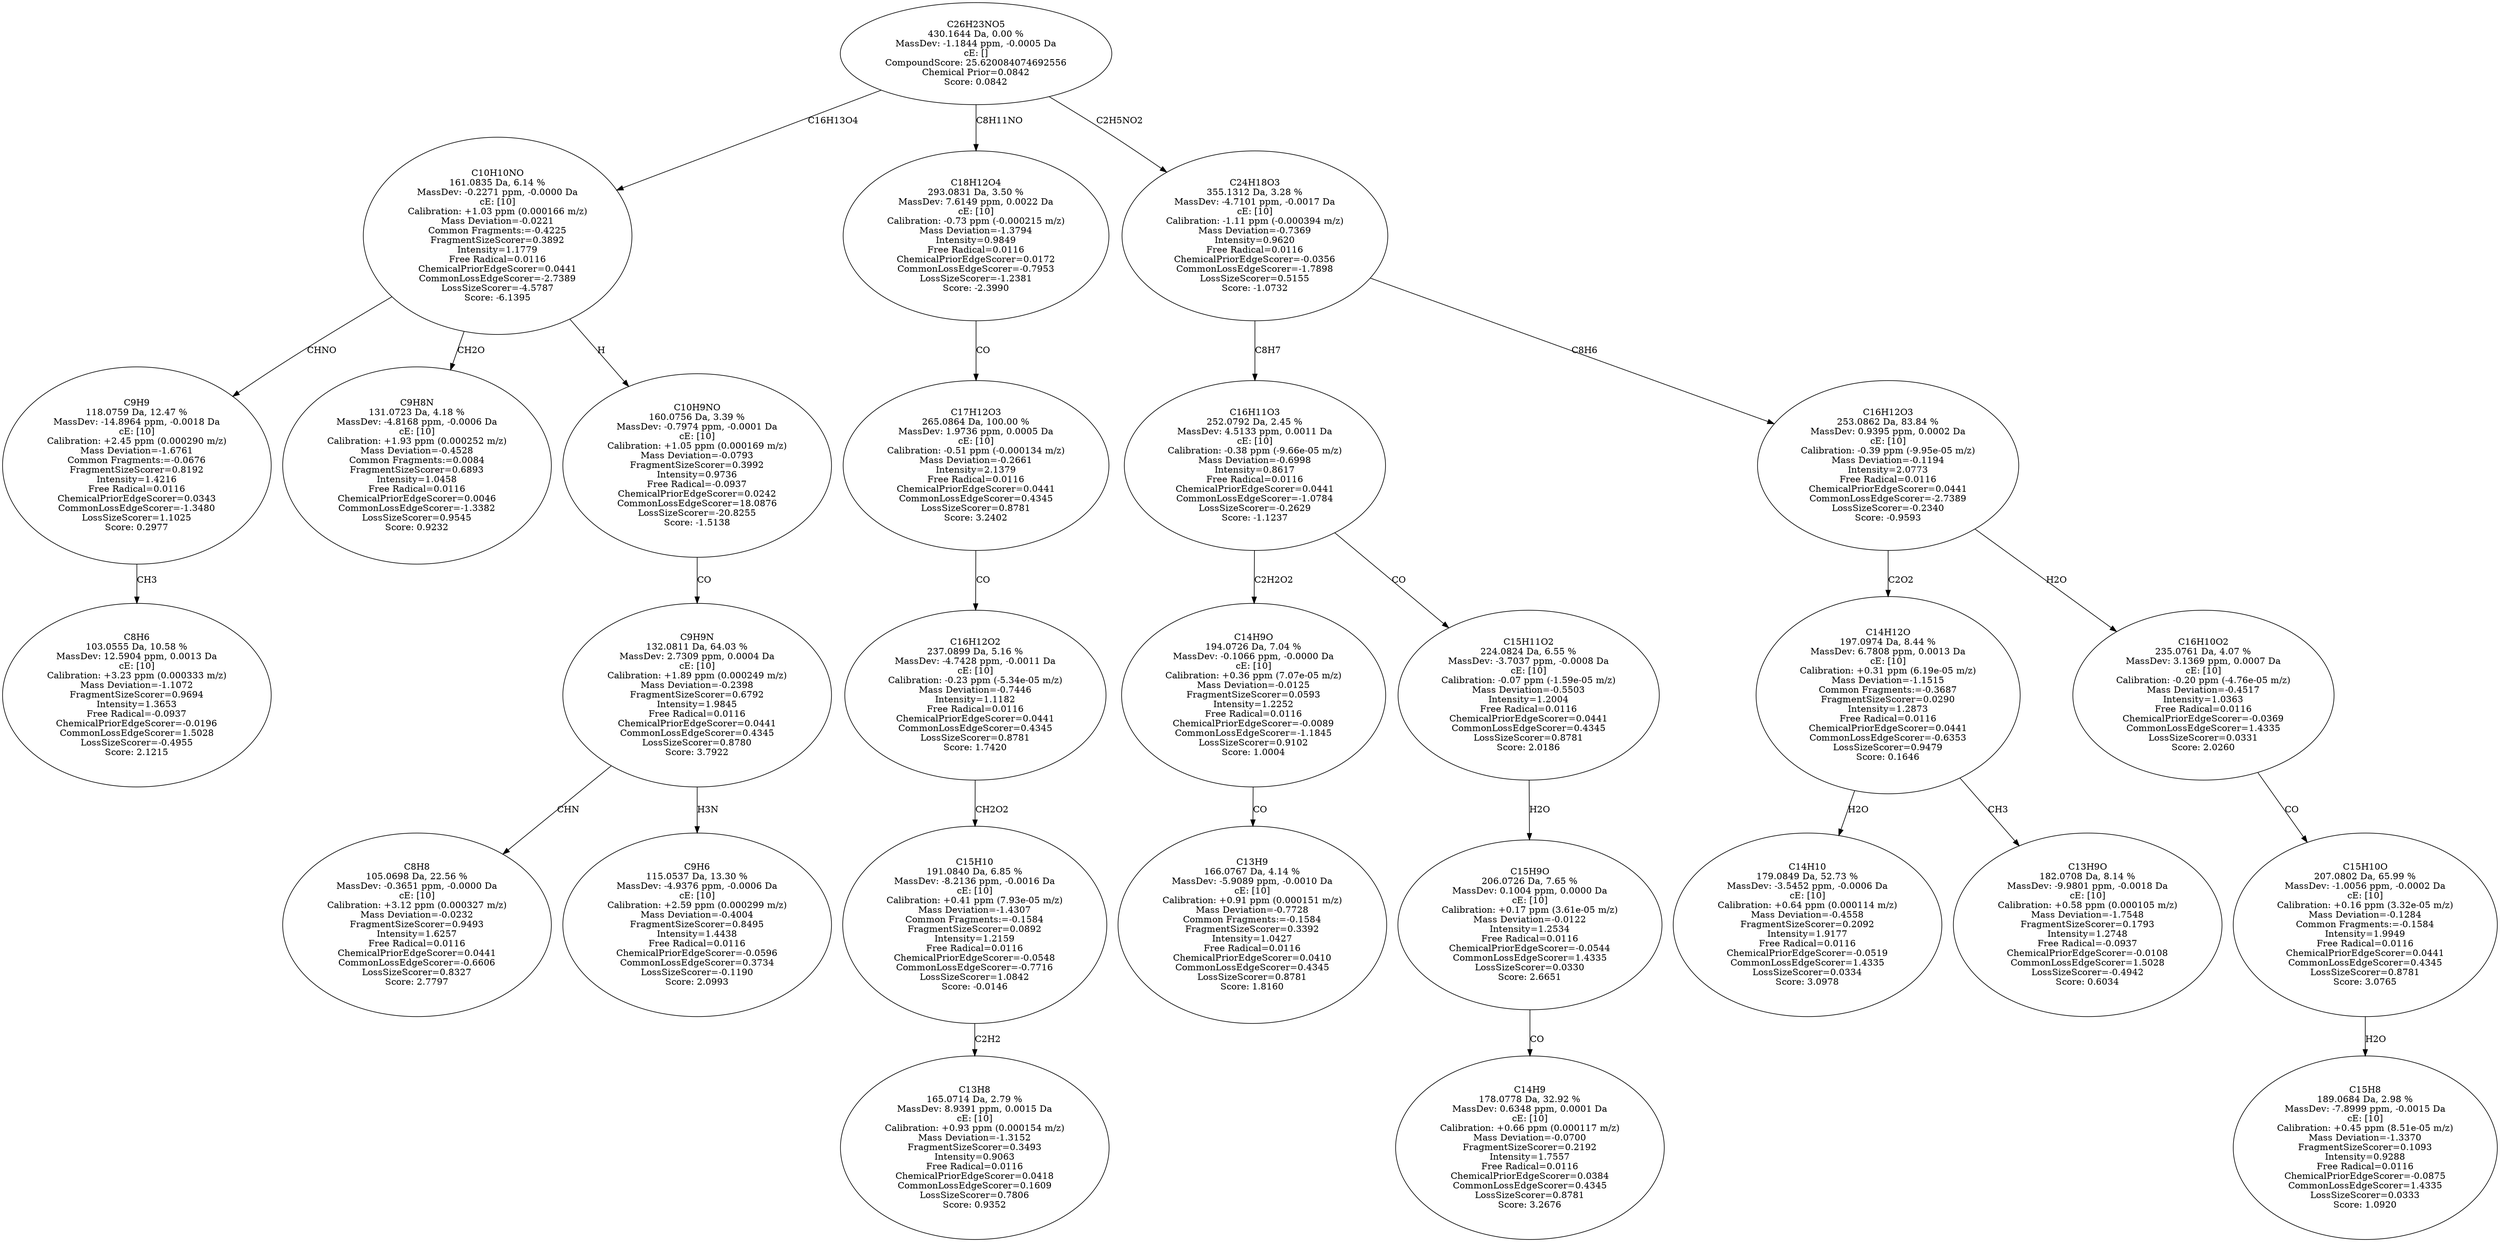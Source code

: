 strict digraph {
v1 [label="C8H6\n103.0555 Da, 10.58 %\nMassDev: 12.5904 ppm, 0.0013 Da\ncE: [10]\nCalibration: +3.23 ppm (0.000333 m/z)\nMass Deviation=-1.1072\nFragmentSizeScorer=0.9694\nIntensity=1.3653\nFree Radical=-0.0937\nChemicalPriorEdgeScorer=-0.0196\nCommonLossEdgeScorer=1.5028\nLossSizeScorer=-0.4955\nScore: 2.1215"];
v2 [label="C9H9\n118.0759 Da, 12.47 %\nMassDev: -14.8964 ppm, -0.0018 Da\ncE: [10]\nCalibration: +2.45 ppm (0.000290 m/z)\nMass Deviation=-1.6761\nCommon Fragments:=-0.0676\nFragmentSizeScorer=0.8192\nIntensity=1.4216\nFree Radical=0.0116\nChemicalPriorEdgeScorer=0.0343\nCommonLossEdgeScorer=-1.3480\nLossSizeScorer=1.1025\nScore: 0.2977"];
v3 [label="C9H8N\n131.0723 Da, 4.18 %\nMassDev: -4.8168 ppm, -0.0006 Da\ncE: [10]\nCalibration: +1.93 ppm (0.000252 m/z)\nMass Deviation=-0.4528\nCommon Fragments:=0.0084\nFragmentSizeScorer=0.6893\nIntensity=1.0458\nFree Radical=0.0116\nChemicalPriorEdgeScorer=0.0046\nCommonLossEdgeScorer=-1.3382\nLossSizeScorer=0.9545\nScore: 0.9232"];
v4 [label="C8H8\n105.0698 Da, 22.56 %\nMassDev: -0.3651 ppm, -0.0000 Da\ncE: [10]\nCalibration: +3.12 ppm (0.000327 m/z)\nMass Deviation=-0.0232\nFragmentSizeScorer=0.9493\nIntensity=1.6257\nFree Radical=0.0116\nChemicalPriorEdgeScorer=0.0441\nCommonLossEdgeScorer=-0.6606\nLossSizeScorer=0.8327\nScore: 2.7797"];
v5 [label="C9H6\n115.0537 Da, 13.30 %\nMassDev: -4.9376 ppm, -0.0006 Da\ncE: [10]\nCalibration: +2.59 ppm (0.000299 m/z)\nMass Deviation=-0.4004\nFragmentSizeScorer=0.8495\nIntensity=1.4438\nFree Radical=0.0116\nChemicalPriorEdgeScorer=-0.0596\nCommonLossEdgeScorer=0.3734\nLossSizeScorer=-0.1190\nScore: 2.0993"];
v6 [label="C9H9N\n132.0811 Da, 64.03 %\nMassDev: 2.7309 ppm, 0.0004 Da\ncE: [10]\nCalibration: +1.89 ppm (0.000249 m/z)\nMass Deviation=-0.2398\nFragmentSizeScorer=0.6792\nIntensity=1.9845\nFree Radical=0.0116\nChemicalPriorEdgeScorer=0.0441\nCommonLossEdgeScorer=0.4345\nLossSizeScorer=0.8780\nScore: 3.7922"];
v7 [label="C10H9NO\n160.0756 Da, 3.39 %\nMassDev: -0.7974 ppm, -0.0001 Da\ncE: [10]\nCalibration: +1.05 ppm (0.000169 m/z)\nMass Deviation=-0.0793\nFragmentSizeScorer=0.3992\nIntensity=0.9736\nFree Radical=-0.0937\nChemicalPriorEdgeScorer=0.0242\nCommonLossEdgeScorer=18.0876\nLossSizeScorer=-20.8255\nScore: -1.5138"];
v8 [label="C10H10NO\n161.0835 Da, 6.14 %\nMassDev: -0.2271 ppm, -0.0000 Da\ncE: [10]\nCalibration: +1.03 ppm (0.000166 m/z)\nMass Deviation=-0.0221\nCommon Fragments:=-0.4225\nFragmentSizeScorer=0.3892\nIntensity=1.1779\nFree Radical=0.0116\nChemicalPriorEdgeScorer=0.0441\nCommonLossEdgeScorer=-2.7389\nLossSizeScorer=-4.5787\nScore: -6.1395"];
v9 [label="C13H8\n165.0714 Da, 2.79 %\nMassDev: 8.9391 ppm, 0.0015 Da\ncE: [10]\nCalibration: +0.93 ppm (0.000154 m/z)\nMass Deviation=-1.3152\nFragmentSizeScorer=0.3493\nIntensity=0.9063\nFree Radical=0.0116\nChemicalPriorEdgeScorer=0.0418\nCommonLossEdgeScorer=0.1609\nLossSizeScorer=0.7806\nScore: 0.9352"];
v10 [label="C15H10\n191.0840 Da, 6.85 %\nMassDev: -8.2136 ppm, -0.0016 Da\ncE: [10]\nCalibration: +0.41 ppm (7.93e-05 m/z)\nMass Deviation=-1.4307\nCommon Fragments:=-0.1584\nFragmentSizeScorer=0.0892\nIntensity=1.2159\nFree Radical=0.0116\nChemicalPriorEdgeScorer=-0.0548\nCommonLossEdgeScorer=-0.7716\nLossSizeScorer=1.0842\nScore: -0.0146"];
v11 [label="C16H12O2\n237.0899 Da, 5.16 %\nMassDev: -4.7428 ppm, -0.0011 Da\ncE: [10]\nCalibration: -0.23 ppm (-5.34e-05 m/z)\nMass Deviation=-0.7446\nIntensity=1.1182\nFree Radical=0.0116\nChemicalPriorEdgeScorer=0.0441\nCommonLossEdgeScorer=0.4345\nLossSizeScorer=0.8781\nScore: 1.7420"];
v12 [label="C17H12O3\n265.0864 Da, 100.00 %\nMassDev: 1.9736 ppm, 0.0005 Da\ncE: [10]\nCalibration: -0.51 ppm (-0.000134 m/z)\nMass Deviation=-0.2661\nIntensity=2.1379\nFree Radical=0.0116\nChemicalPriorEdgeScorer=0.0441\nCommonLossEdgeScorer=0.4345\nLossSizeScorer=0.8781\nScore: 3.2402"];
v13 [label="C18H12O4\n293.0831 Da, 3.50 %\nMassDev: 7.6149 ppm, 0.0022 Da\ncE: [10]\nCalibration: -0.73 ppm (-0.000215 m/z)\nMass Deviation=-1.3794\nIntensity=0.9849\nFree Radical=0.0116\nChemicalPriorEdgeScorer=0.0172\nCommonLossEdgeScorer=-0.7953\nLossSizeScorer=-1.2381\nScore: -2.3990"];
v14 [label="C13H9\n166.0767 Da, 4.14 %\nMassDev: -5.9089 ppm, -0.0010 Da\ncE: [10]\nCalibration: +0.91 ppm (0.000151 m/z)\nMass Deviation=-0.7728\nCommon Fragments:=-0.1584\nFragmentSizeScorer=0.3392\nIntensity=1.0427\nFree Radical=0.0116\nChemicalPriorEdgeScorer=0.0410\nCommonLossEdgeScorer=0.4345\nLossSizeScorer=0.8781\nScore: 1.8160"];
v15 [label="C14H9O\n194.0726 Da, 7.04 %\nMassDev: -0.1066 ppm, -0.0000 Da\ncE: [10]\nCalibration: +0.36 ppm (7.07e-05 m/z)\nMass Deviation=-0.0125\nFragmentSizeScorer=0.0593\nIntensity=1.2252\nFree Radical=0.0116\nChemicalPriorEdgeScorer=-0.0089\nCommonLossEdgeScorer=-1.1845\nLossSizeScorer=0.9102\nScore: 1.0004"];
v16 [label="C14H9\n178.0778 Da, 32.92 %\nMassDev: 0.6348 ppm, 0.0001 Da\ncE: [10]\nCalibration: +0.66 ppm (0.000117 m/z)\nMass Deviation=-0.0700\nFragmentSizeScorer=0.2192\nIntensity=1.7557\nFree Radical=0.0116\nChemicalPriorEdgeScorer=0.0384\nCommonLossEdgeScorer=0.4345\nLossSizeScorer=0.8781\nScore: 3.2676"];
v17 [label="C15H9O\n206.0726 Da, 7.65 %\nMassDev: 0.1004 ppm, 0.0000 Da\ncE: [10]\nCalibration: +0.17 ppm (3.61e-05 m/z)\nMass Deviation=-0.0122\nIntensity=1.2534\nFree Radical=0.0116\nChemicalPriorEdgeScorer=-0.0544\nCommonLossEdgeScorer=1.4335\nLossSizeScorer=0.0330\nScore: 2.6651"];
v18 [label="C15H11O2\n224.0824 Da, 6.55 %\nMassDev: -3.7037 ppm, -0.0008 Da\ncE: [10]\nCalibration: -0.07 ppm (-1.59e-05 m/z)\nMass Deviation=-0.5503\nIntensity=1.2004\nFree Radical=0.0116\nChemicalPriorEdgeScorer=0.0441\nCommonLossEdgeScorer=0.4345\nLossSizeScorer=0.8781\nScore: 2.0186"];
v19 [label="C16H11O3\n252.0792 Da, 2.45 %\nMassDev: 4.5133 ppm, 0.0011 Da\ncE: [10]\nCalibration: -0.38 ppm (-9.66e-05 m/z)\nMass Deviation=-0.6998\nIntensity=0.8617\nFree Radical=0.0116\nChemicalPriorEdgeScorer=0.0441\nCommonLossEdgeScorer=-1.0784\nLossSizeScorer=-0.2629\nScore: -1.1237"];
v20 [label="C14H10\n179.0849 Da, 52.73 %\nMassDev: -3.5452 ppm, -0.0006 Da\ncE: [10]\nCalibration: +0.64 ppm (0.000114 m/z)\nMass Deviation=-0.4558\nFragmentSizeScorer=0.2092\nIntensity=1.9177\nFree Radical=0.0116\nChemicalPriorEdgeScorer=-0.0519\nCommonLossEdgeScorer=1.4335\nLossSizeScorer=0.0334\nScore: 3.0978"];
v21 [label="C13H9O\n182.0708 Da, 8.14 %\nMassDev: -9.9801 ppm, -0.0018 Da\ncE: [10]\nCalibration: +0.58 ppm (0.000105 m/z)\nMass Deviation=-1.7548\nFragmentSizeScorer=0.1793\nIntensity=1.2748\nFree Radical=-0.0937\nChemicalPriorEdgeScorer=-0.0108\nCommonLossEdgeScorer=1.5028\nLossSizeScorer=-0.4942\nScore: 0.6034"];
v22 [label="C14H12O\n197.0974 Da, 8.44 %\nMassDev: 6.7808 ppm, 0.0013 Da\ncE: [10]\nCalibration: +0.31 ppm (6.19e-05 m/z)\nMass Deviation=-1.1515\nCommon Fragments:=-0.3687\nFragmentSizeScorer=0.0290\nIntensity=1.2873\nFree Radical=0.0116\nChemicalPriorEdgeScorer=0.0441\nCommonLossEdgeScorer=-0.6353\nLossSizeScorer=0.9479\nScore: 0.1646"];
v23 [label="C15H8\n189.0684 Da, 2.98 %\nMassDev: -7.8999 ppm, -0.0015 Da\ncE: [10]\nCalibration: +0.45 ppm (8.51e-05 m/z)\nMass Deviation=-1.3370\nFragmentSizeScorer=0.1093\nIntensity=0.9288\nFree Radical=0.0116\nChemicalPriorEdgeScorer=-0.0875\nCommonLossEdgeScorer=1.4335\nLossSizeScorer=0.0333\nScore: 1.0920"];
v24 [label="C15H10O\n207.0802 Da, 65.99 %\nMassDev: -1.0056 ppm, -0.0002 Da\ncE: [10]\nCalibration: +0.16 ppm (3.32e-05 m/z)\nMass Deviation=-0.1284\nCommon Fragments:=-0.1584\nIntensity=1.9949\nFree Radical=0.0116\nChemicalPriorEdgeScorer=0.0441\nCommonLossEdgeScorer=0.4345\nLossSizeScorer=0.8781\nScore: 3.0765"];
v25 [label="C16H10O2\n235.0761 Da, 4.07 %\nMassDev: 3.1369 ppm, 0.0007 Da\ncE: [10]\nCalibration: -0.20 ppm (-4.76e-05 m/z)\nMass Deviation=-0.4517\nIntensity=1.0363\nFree Radical=0.0116\nChemicalPriorEdgeScorer=-0.0369\nCommonLossEdgeScorer=1.4335\nLossSizeScorer=0.0331\nScore: 2.0260"];
v26 [label="C16H12O3\n253.0862 Da, 83.84 %\nMassDev: 0.9395 ppm, 0.0002 Da\ncE: [10]\nCalibration: -0.39 ppm (-9.95e-05 m/z)\nMass Deviation=-0.1194\nIntensity=2.0773\nFree Radical=0.0116\nChemicalPriorEdgeScorer=0.0441\nCommonLossEdgeScorer=-2.7389\nLossSizeScorer=-0.2340\nScore: -0.9593"];
v27 [label="C24H18O3\n355.1312 Da, 3.28 %\nMassDev: -4.7101 ppm, -0.0017 Da\ncE: [10]\nCalibration: -1.11 ppm (-0.000394 m/z)\nMass Deviation=-0.7369\nIntensity=0.9620\nFree Radical=0.0116\nChemicalPriorEdgeScorer=-0.0356\nCommonLossEdgeScorer=-1.7898\nLossSizeScorer=0.5155\nScore: -1.0732"];
v28 [label="C26H23NO5\n430.1644 Da, 0.00 %\nMassDev: -1.1844 ppm, -0.0005 Da\ncE: []\nCompoundScore: 25.620084074692556\nChemical Prior=0.0842\nScore: 0.0842"];
v2 -> v1 [label="CH3"];
v8 -> v2 [label="CHNO"];
v8 -> v3 [label="CH2O"];
v6 -> v4 [label="CHN"];
v6 -> v5 [label="H3N"];
v7 -> v6 [label="CO"];
v8 -> v7 [label="H"];
v28 -> v8 [label="C16H13O4"];
v10 -> v9 [label="C2H2"];
v11 -> v10 [label="CH2O2"];
v12 -> v11 [label="CO"];
v13 -> v12 [label="CO"];
v28 -> v13 [label="C8H11NO"];
v15 -> v14 [label="CO"];
v19 -> v15 [label="C2H2O2"];
v17 -> v16 [label="CO"];
v18 -> v17 [label="H2O"];
v19 -> v18 [label="CO"];
v27 -> v19 [label="C8H7"];
v22 -> v20 [label="H2O"];
v22 -> v21 [label="CH3"];
v26 -> v22 [label="C2O2"];
v24 -> v23 [label="H2O"];
v25 -> v24 [label="CO"];
v26 -> v25 [label="H2O"];
v27 -> v26 [label="C8H6"];
v28 -> v27 [label="C2H5NO2"];
}